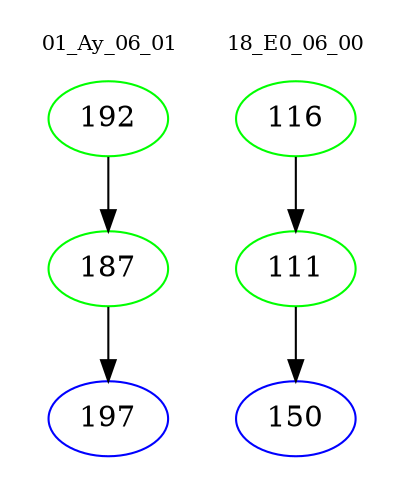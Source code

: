 digraph{
subgraph cluster_0 {
color = white
label = "01_Ay_06_01";
fontsize=10;
T0_192 [label="192", color="green"]
T0_192 -> T0_187 [color="black"]
T0_187 [label="187", color="green"]
T0_187 -> T0_197 [color="black"]
T0_197 [label="197", color="blue"]
}
subgraph cluster_1 {
color = white
label = "18_E0_06_00";
fontsize=10;
T1_116 [label="116", color="green"]
T1_116 -> T1_111 [color="black"]
T1_111 [label="111", color="green"]
T1_111 -> T1_150 [color="black"]
T1_150 [label="150", color="blue"]
}
}
